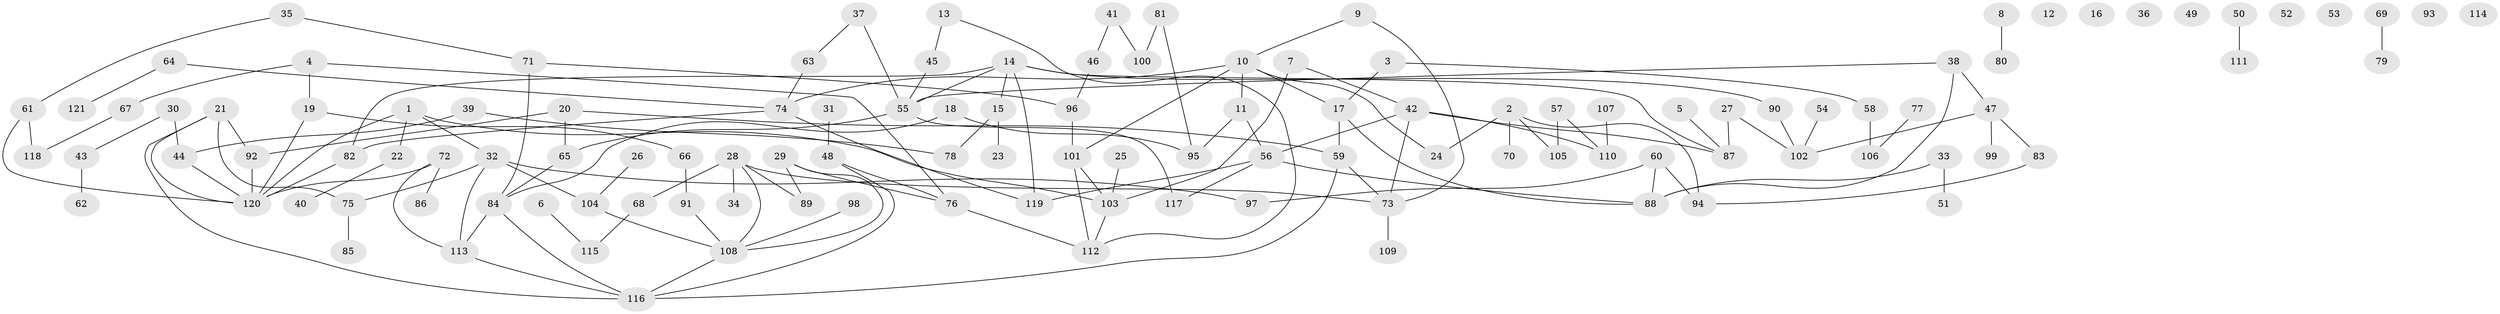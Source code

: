 // coarse degree distribution, {4: 0.12, 8: 0.04, 5: 0.06, 12: 0.02, 3: 0.18, 6: 0.12, 2: 0.24, 10: 0.02, 1: 0.2}
// Generated by graph-tools (version 1.1) at 2025/48/03/04/25 22:48:30]
// undirected, 121 vertices, 150 edges
graph export_dot {
  node [color=gray90,style=filled];
  1;
  2;
  3;
  4;
  5;
  6;
  7;
  8;
  9;
  10;
  11;
  12;
  13;
  14;
  15;
  16;
  17;
  18;
  19;
  20;
  21;
  22;
  23;
  24;
  25;
  26;
  27;
  28;
  29;
  30;
  31;
  32;
  33;
  34;
  35;
  36;
  37;
  38;
  39;
  40;
  41;
  42;
  43;
  44;
  45;
  46;
  47;
  48;
  49;
  50;
  51;
  52;
  53;
  54;
  55;
  56;
  57;
  58;
  59;
  60;
  61;
  62;
  63;
  64;
  65;
  66;
  67;
  68;
  69;
  70;
  71;
  72;
  73;
  74;
  75;
  76;
  77;
  78;
  79;
  80;
  81;
  82;
  83;
  84;
  85;
  86;
  87;
  88;
  89;
  90;
  91;
  92;
  93;
  94;
  95;
  96;
  97;
  98;
  99;
  100;
  101;
  102;
  103;
  104;
  105;
  106;
  107;
  108;
  109;
  110;
  111;
  112;
  113;
  114;
  115;
  116;
  117;
  118;
  119;
  120;
  121;
  1 -- 22;
  1 -- 32;
  1 -- 103;
  1 -- 120;
  2 -- 24;
  2 -- 70;
  2 -- 94;
  2 -- 105;
  3 -- 17;
  3 -- 58;
  4 -- 19;
  4 -- 67;
  4 -- 76;
  5 -- 87;
  6 -- 115;
  7 -- 42;
  7 -- 103;
  8 -- 80;
  9 -- 10;
  9 -- 73;
  10 -- 11;
  10 -- 17;
  10 -- 24;
  10 -- 74;
  10 -- 101;
  11 -- 56;
  11 -- 95;
  13 -- 45;
  13 -- 112;
  14 -- 15;
  14 -- 55;
  14 -- 82;
  14 -- 87;
  14 -- 90;
  14 -- 119;
  15 -- 23;
  15 -- 78;
  17 -- 59;
  17 -- 88;
  18 -- 84;
  18 -- 95;
  19 -- 66;
  19 -- 120;
  20 -- 59;
  20 -- 65;
  20 -- 92;
  21 -- 75;
  21 -- 92;
  21 -- 116;
  21 -- 120;
  22 -- 40;
  25 -- 103;
  26 -- 104;
  27 -- 87;
  27 -- 102;
  28 -- 34;
  28 -- 68;
  28 -- 73;
  28 -- 89;
  28 -- 108;
  29 -- 76;
  29 -- 89;
  29 -- 108;
  30 -- 43;
  30 -- 44;
  31 -- 48;
  32 -- 75;
  32 -- 97;
  32 -- 104;
  32 -- 113;
  33 -- 51;
  33 -- 88;
  35 -- 61;
  35 -- 71;
  37 -- 55;
  37 -- 63;
  38 -- 47;
  38 -- 55;
  38 -- 88;
  39 -- 44;
  39 -- 78;
  41 -- 46;
  41 -- 100;
  42 -- 56;
  42 -- 73;
  42 -- 87;
  42 -- 110;
  43 -- 62;
  44 -- 120;
  45 -- 55;
  46 -- 96;
  47 -- 83;
  47 -- 99;
  47 -- 102;
  48 -- 76;
  48 -- 116;
  50 -- 111;
  54 -- 102;
  55 -- 65;
  55 -- 117;
  56 -- 88;
  56 -- 117;
  56 -- 119;
  57 -- 105;
  57 -- 110;
  58 -- 106;
  59 -- 73;
  59 -- 116;
  60 -- 88;
  60 -- 94;
  60 -- 97;
  61 -- 118;
  61 -- 120;
  63 -- 74;
  64 -- 74;
  64 -- 121;
  65 -- 84;
  66 -- 91;
  67 -- 118;
  68 -- 115;
  69 -- 79;
  71 -- 84;
  71 -- 96;
  72 -- 86;
  72 -- 113;
  72 -- 120;
  73 -- 109;
  74 -- 82;
  74 -- 119;
  75 -- 85;
  76 -- 112;
  77 -- 106;
  81 -- 95;
  81 -- 100;
  82 -- 120;
  83 -- 94;
  84 -- 113;
  84 -- 116;
  90 -- 102;
  91 -- 108;
  92 -- 120;
  96 -- 101;
  98 -- 108;
  101 -- 103;
  101 -- 112;
  103 -- 112;
  104 -- 108;
  107 -- 110;
  108 -- 116;
  113 -- 116;
}
